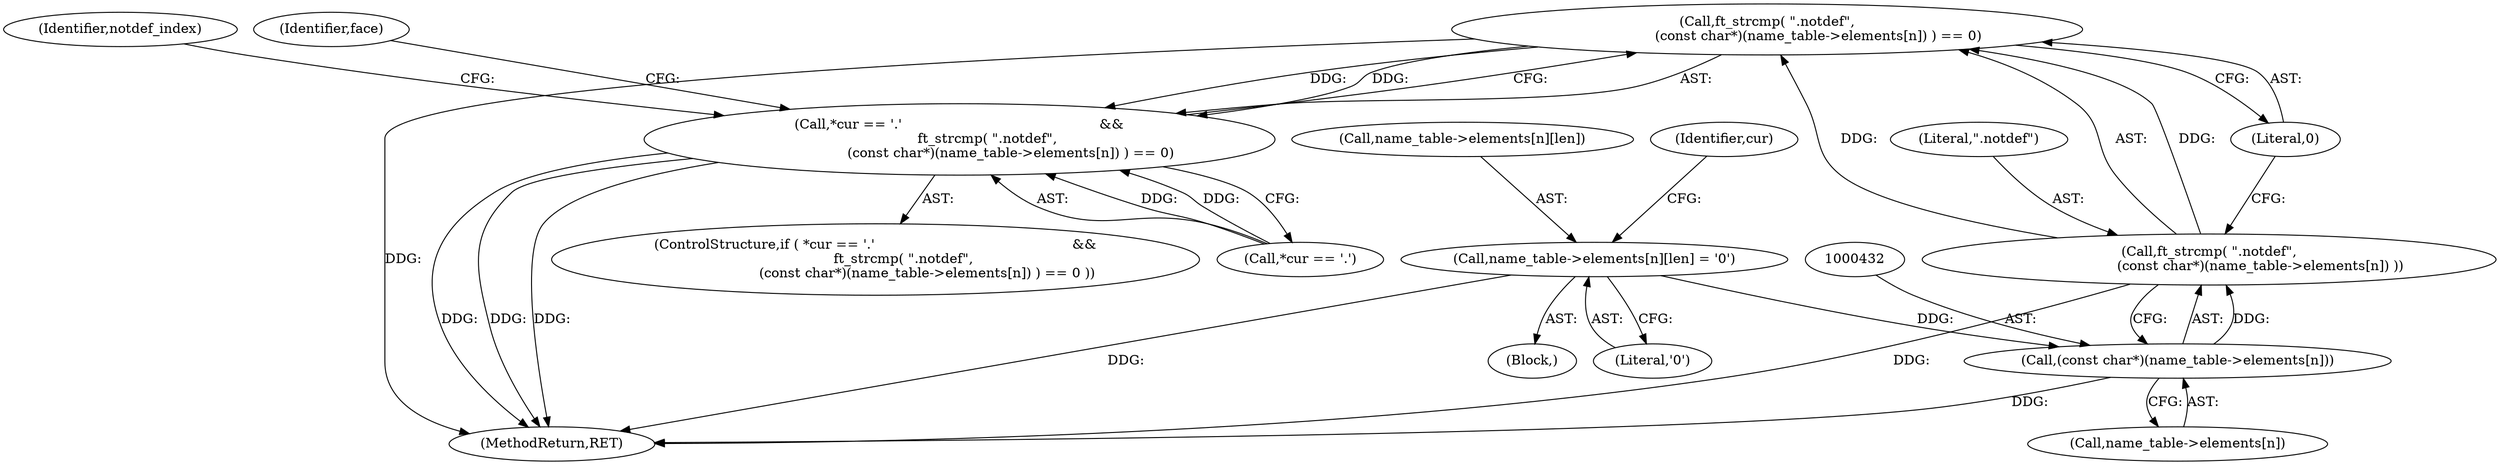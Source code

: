 digraph "0_savannah_73be9f9ab67842cfbec36ee99e8d2301434c84ca@API" {
"1000428" [label="(Call,ft_strcmp( \".notdef\",\n                        (const char*)(name_table->elements[n]) ) == 0)"];
"1000429" [label="(Call,ft_strcmp( \".notdef\",\n                        (const char*)(name_table->elements[n]) ))"];
"1000431" [label="(Call,(const char*)(name_table->elements[n]))"];
"1000413" [label="(Call,name_table->elements[n][len] = '\0')"];
"1000423" [label="(Call,*cur == '.'                                              &&\n             ft_strcmp( \".notdef\",\n                        (const char*)(name_table->elements[n]) ) == 0)"];
"1000423" [label="(Call,*cur == '.'                                              &&\n             ft_strcmp( \".notdef\",\n                        (const char*)(name_table->elements[n]) ) == 0)"];
"1000438" [label="(Literal,0)"];
"1000413" [label="(Call,name_table->elements[n][len] = '\0')"];
"1000428" [label="(Call,ft_strcmp( \".notdef\",\n                        (const char*)(name_table->elements[n]) ) == 0)"];
"1000433" [label="(Call,name_table->elements[n])"];
"1000426" [label="(Identifier,cur)"];
"1000441" [label="(Identifier,notdef_index)"];
"1000532" [label="(MethodReturn,RET)"];
"1000421" [label="(Literal,'\0')"];
"1000452" [label="(Identifier,face)"];
"1000430" [label="(Literal,\".notdef\")"];
"1000422" [label="(ControlStructure,if ( *cur == '.'                                              &&\n             ft_strcmp( \".notdef\",\n                        (const char*)(name_table->elements[n]) ) == 0 ))"];
"1000431" [label="(Call,(const char*)(name_table->elements[n]))"];
"1000270" [label="(Block,)"];
"1000414" [label="(Call,name_table->elements[n][len])"];
"1000424" [label="(Call,*cur == '.')"];
"1000429" [label="(Call,ft_strcmp( \".notdef\",\n                        (const char*)(name_table->elements[n]) ))"];
"1000428" -> "1000423"  [label="AST: "];
"1000428" -> "1000438"  [label="CFG: "];
"1000429" -> "1000428"  [label="AST: "];
"1000438" -> "1000428"  [label="AST: "];
"1000423" -> "1000428"  [label="CFG: "];
"1000428" -> "1000532"  [label="DDG: "];
"1000428" -> "1000423"  [label="DDG: "];
"1000428" -> "1000423"  [label="DDG: "];
"1000429" -> "1000428"  [label="DDG: "];
"1000429" -> "1000428"  [label="DDG: "];
"1000429" -> "1000431"  [label="CFG: "];
"1000430" -> "1000429"  [label="AST: "];
"1000431" -> "1000429"  [label="AST: "];
"1000438" -> "1000429"  [label="CFG: "];
"1000429" -> "1000532"  [label="DDG: "];
"1000431" -> "1000429"  [label="DDG: "];
"1000431" -> "1000433"  [label="CFG: "];
"1000432" -> "1000431"  [label="AST: "];
"1000433" -> "1000431"  [label="AST: "];
"1000431" -> "1000532"  [label="DDG: "];
"1000413" -> "1000431"  [label="DDG: "];
"1000413" -> "1000270"  [label="AST: "];
"1000413" -> "1000421"  [label="CFG: "];
"1000414" -> "1000413"  [label="AST: "];
"1000421" -> "1000413"  [label="AST: "];
"1000426" -> "1000413"  [label="CFG: "];
"1000413" -> "1000532"  [label="DDG: "];
"1000423" -> "1000422"  [label="AST: "];
"1000423" -> "1000424"  [label="CFG: "];
"1000424" -> "1000423"  [label="AST: "];
"1000441" -> "1000423"  [label="CFG: "];
"1000452" -> "1000423"  [label="CFG: "];
"1000423" -> "1000532"  [label="DDG: "];
"1000423" -> "1000532"  [label="DDG: "];
"1000423" -> "1000532"  [label="DDG: "];
"1000424" -> "1000423"  [label="DDG: "];
"1000424" -> "1000423"  [label="DDG: "];
}
